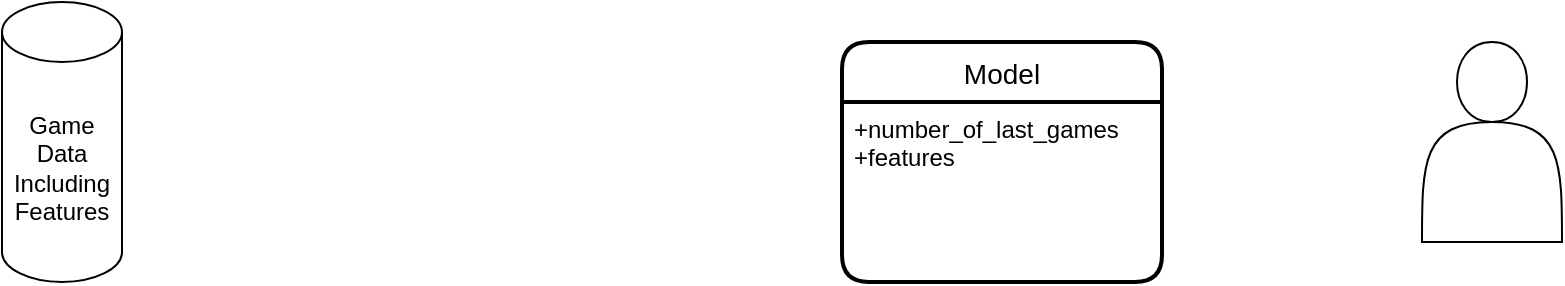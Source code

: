 <mxfile version="20.4.0" type="github">
  <diagram id="vAmriN-QizS3N-JFXgIi" name="Page-1">
    <mxGraphModel dx="946" dy="646" grid="1" gridSize="10" guides="1" tooltips="1" connect="1" arrows="1" fold="1" page="1" pageScale="1" pageWidth="1169" pageHeight="827" math="0" shadow="0">
      <root>
        <mxCell id="0" />
        <mxCell id="1" parent="0" />
        <mxCell id="SiaP-afEi_6uD-jfdAbx-1" value="Game Data Including Features" style="shape=cylinder3;whiteSpace=wrap;html=1;boundedLbl=1;backgroundOutline=1;size=15;" vertex="1" parent="1">
          <mxGeometry x="120" y="130" width="60" height="140" as="geometry" />
        </mxCell>
        <mxCell id="SiaP-afEi_6uD-jfdAbx-3" value="" style="shape=actor;whiteSpace=wrap;html=1;" vertex="1" parent="1">
          <mxGeometry x="830" y="150" width="70" height="100" as="geometry" />
        </mxCell>
        <mxCell id="SiaP-afEi_6uD-jfdAbx-4" value="Model" style="swimlane;childLayout=stackLayout;horizontal=1;startSize=30;horizontalStack=0;rounded=1;fontSize=14;fontStyle=0;strokeWidth=2;resizeParent=0;resizeLast=1;shadow=0;dashed=0;align=center;" vertex="1" parent="1">
          <mxGeometry x="540" y="150" width="160" height="120" as="geometry" />
        </mxCell>
        <mxCell id="SiaP-afEi_6uD-jfdAbx-5" value="+number_of_last_games&#xa;+features" style="align=left;strokeColor=none;fillColor=none;spacingLeft=4;fontSize=12;verticalAlign=top;resizable=0;rotatable=0;part=1;" vertex="1" parent="SiaP-afEi_6uD-jfdAbx-4">
          <mxGeometry y="30" width="160" height="90" as="geometry" />
        </mxCell>
      </root>
    </mxGraphModel>
  </diagram>
</mxfile>
